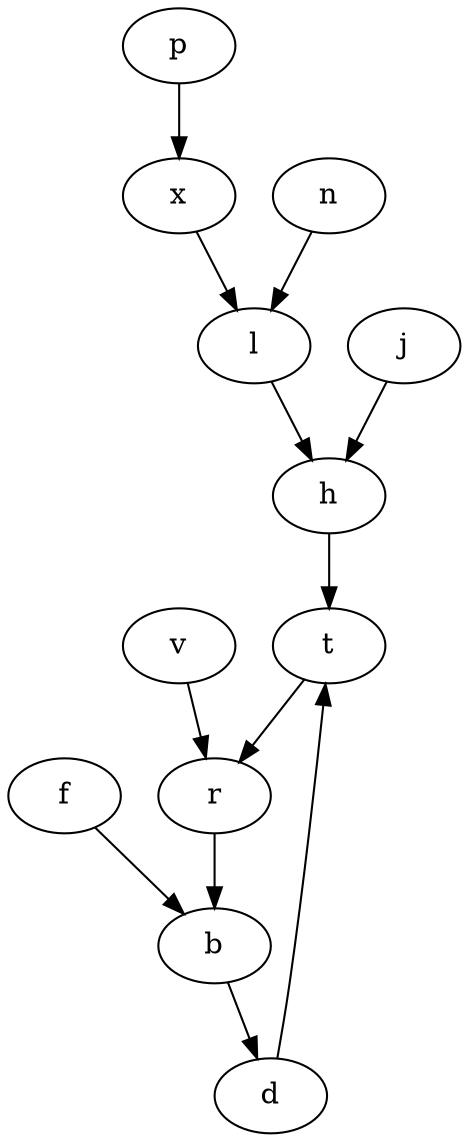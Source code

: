 digraph intersection {
  h -> t
  x -> l
  r -> b
  b -> d
  n -> l
  p -> x
  f -> b
  d -> t
  t -> r
  v -> r
  j -> h
  l -> h
}
